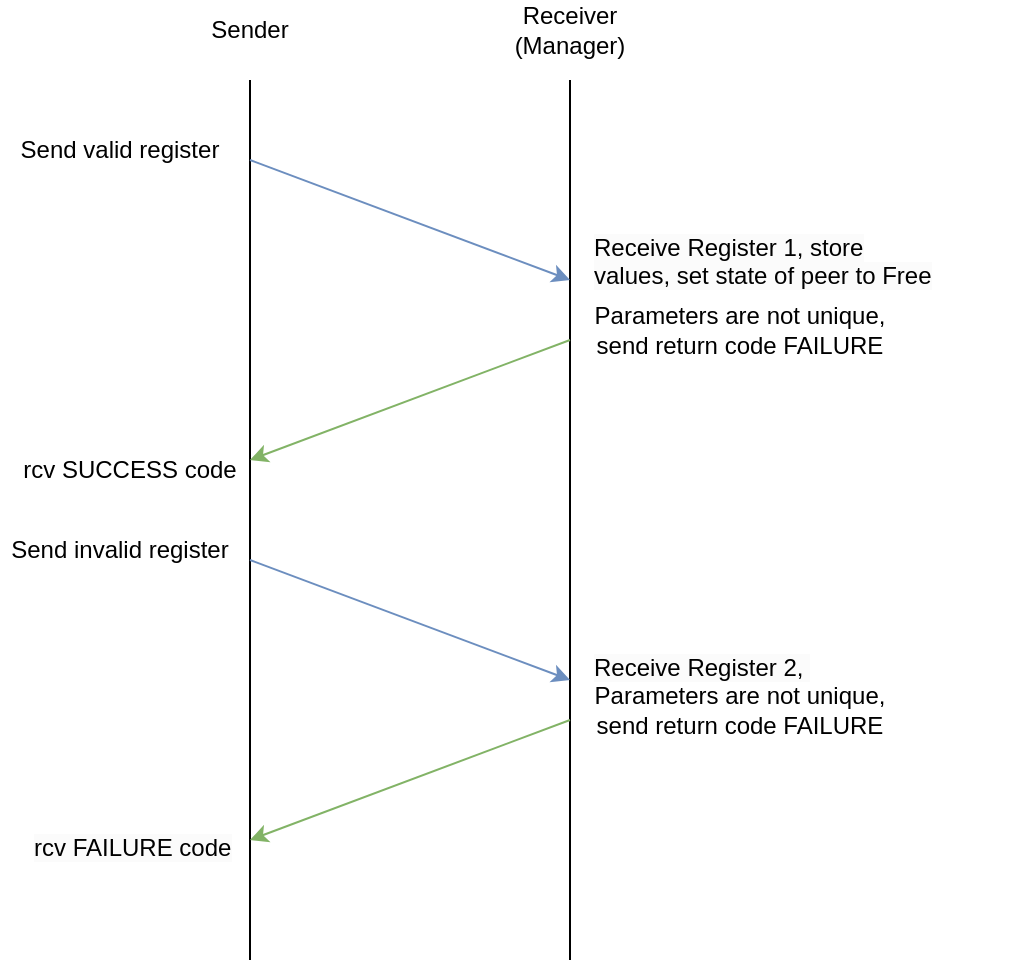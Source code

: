 <mxfile version="26.1.1">
  <diagram name="Page-1" id="24D7lPgVkl0X5DqoHFXx">
    <mxGraphModel dx="1434" dy="780" grid="1" gridSize="10" guides="1" tooltips="1" connect="1" arrows="1" fold="1" page="1" pageScale="1" pageWidth="850" pageHeight="1100" math="0" shadow="0">
      <root>
        <mxCell id="0" />
        <mxCell id="1" parent="0" />
        <mxCell id="t1LqYbG68-Lv4WJQFf1v-1" value="" style="endArrow=none;html=1;rounded=0;" edge="1" parent="1">
          <mxGeometry width="50" height="50" relative="1" as="geometry">
            <mxPoint x="320" y="560" as="sourcePoint" />
            <mxPoint x="320" y="120" as="targetPoint" />
          </mxGeometry>
        </mxCell>
        <mxCell id="t1LqYbG68-Lv4WJQFf1v-2" value="" style="endArrow=none;html=1;rounded=0;" edge="1" parent="1">
          <mxGeometry width="50" height="50" relative="1" as="geometry">
            <mxPoint x="480" y="560" as="sourcePoint" />
            <mxPoint x="480" y="120" as="targetPoint" />
          </mxGeometry>
        </mxCell>
        <mxCell id="t1LqYbG68-Lv4WJQFf1v-3" value="" style="endArrow=classic;html=1;rounded=0;fillColor=#dae8fc;strokeColor=#6c8ebf;" edge="1" parent="1">
          <mxGeometry width="50" height="50" relative="1" as="geometry">
            <mxPoint x="320" y="160" as="sourcePoint" />
            <mxPoint x="480" y="220" as="targetPoint" />
          </mxGeometry>
        </mxCell>
        <mxCell id="t1LqYbG68-Lv4WJQFf1v-4" value="Sender" style="text;strokeColor=none;align=center;fillColor=none;html=1;verticalAlign=middle;whiteSpace=wrap;rounded=0;" vertex="1" parent="1">
          <mxGeometry x="290" y="80" width="60" height="30" as="geometry" />
        </mxCell>
        <mxCell id="t1LqYbG68-Lv4WJQFf1v-5" value="Receiver&lt;div&gt;(Manager)&lt;/div&gt;" style="text;strokeColor=none;align=center;fillColor=none;html=1;verticalAlign=middle;whiteSpace=wrap;rounded=0;" vertex="1" parent="1">
          <mxGeometry x="450" y="80" width="60" height="30" as="geometry" />
        </mxCell>
        <mxCell id="t1LqYbG68-Lv4WJQFf1v-6" value="Send valid register" style="text;strokeColor=none;align=center;fillColor=none;html=1;verticalAlign=middle;whiteSpace=wrap;rounded=0;" vertex="1" parent="1">
          <mxGeometry x="200" y="140" width="110" height="30" as="geometry" />
        </mxCell>
        <mxCell id="t1LqYbG68-Lv4WJQFf1v-10" value="" style="endArrow=classic;html=1;rounded=0;fillColor=#d5e8d4;strokeColor=#82b366;" edge="1" parent="1">
          <mxGeometry width="50" height="50" relative="1" as="geometry">
            <mxPoint x="480" y="250" as="sourcePoint" />
            <mxPoint x="320" y="310" as="targetPoint" />
          </mxGeometry>
        </mxCell>
        <mxCell id="t1LqYbG68-Lv4WJQFf1v-11" value="" style="endArrow=classic;html=1;rounded=0;fillColor=#d5e8d4;strokeColor=#82b366;" edge="1" parent="1">
          <mxGeometry width="50" height="50" relative="1" as="geometry">
            <mxPoint x="480" y="440" as="sourcePoint" />
            <mxPoint x="320" y="500" as="targetPoint" />
          </mxGeometry>
        </mxCell>
        <mxCell id="t1LqYbG68-Lv4WJQFf1v-12" value="rcv SUCCESS code" style="text;strokeColor=none;align=center;fillColor=none;html=1;verticalAlign=middle;whiteSpace=wrap;rounded=0;" vertex="1" parent="1">
          <mxGeometry x="205" y="300" width="110" height="30" as="geometry" />
        </mxCell>
        <mxCell id="t1LqYbG68-Lv4WJQFf1v-13" value="&lt;span style=&quot;color: rgb(0, 0, 0); font-family: Helvetica; font-size: 12px; font-style: normal; font-variant-ligatures: normal; font-variant-caps: normal; font-weight: 400; letter-spacing: normal; orphans: 2; text-align: center; text-indent: 0px; text-transform: none; widows: 2; word-spacing: 0px; -webkit-text-stroke-width: 0px; white-space: normal; background-color: rgb(251, 251, 251); text-decoration-thickness: initial; text-decoration-style: initial; text-decoration-color: initial; float: none; display: inline !important;&quot;&gt;rcv FAILURE code&lt;/span&gt;" style="text;whiteSpace=wrap;html=1;" vertex="1" parent="1">
          <mxGeometry x="210" y="490" width="110" height="40" as="geometry" />
        </mxCell>
        <mxCell id="t1LqYbG68-Lv4WJQFf1v-14" value="Send invalid register" style="text;strokeColor=none;align=center;fillColor=none;html=1;verticalAlign=middle;whiteSpace=wrap;rounded=0;" vertex="1" parent="1">
          <mxGeometry x="195" y="340" width="120" height="30" as="geometry" />
        </mxCell>
        <mxCell id="t1LqYbG68-Lv4WJQFf1v-15" value="&lt;span style=&quot;color: rgb(0, 0, 0); font-family: Helvetica; font-size: 12px; font-style: normal; font-variant-ligatures: normal; font-variant-caps: normal; font-weight: 400; letter-spacing: normal; orphans: 2; text-align: center; text-indent: 0px; text-transform: none; widows: 2; word-spacing: 0px; -webkit-text-stroke-width: 0px; white-space: normal; background-color: rgb(251, 251, 251); text-decoration-thickness: initial; text-decoration-style: initial; text-decoration-color: initial; float: none; display: inline !important;&quot;&gt;Receive Register 2,&amp;nbsp;&lt;/span&gt;" style="text;whiteSpace=wrap;html=1;" vertex="1" parent="1">
          <mxGeometry x="490" y="400" width="210" height="50" as="geometry" />
        </mxCell>
        <mxCell id="t1LqYbG68-Lv4WJQFf1v-16" value="Parameters are not unique, send return code FAILURE" style="text;strokeColor=none;align=center;fillColor=none;html=1;verticalAlign=middle;whiteSpace=wrap;rounded=0;" vertex="1" parent="1">
          <mxGeometry x="490" y="420" width="150" height="30" as="geometry" />
        </mxCell>
        <mxCell id="t1LqYbG68-Lv4WJQFf1v-17" value="" style="endArrow=classic;html=1;rounded=0;fillColor=#dae8fc;strokeColor=#6c8ebf;" edge="1" parent="1">
          <mxGeometry width="50" height="50" relative="1" as="geometry">
            <mxPoint x="320" y="360" as="sourcePoint" />
            <mxPoint x="480" y="420" as="targetPoint" />
          </mxGeometry>
        </mxCell>
        <mxCell id="t1LqYbG68-Lv4WJQFf1v-18" value="&lt;span style=&quot;color: rgb(0, 0, 0); font-family: Helvetica; font-size: 12px; font-style: normal; font-variant-ligatures: normal; font-variant-caps: normal; font-weight: 400; letter-spacing: normal; orphans: 2; text-align: center; text-indent: 0px; text-transform: none; widows: 2; word-spacing: 0px; -webkit-text-stroke-width: 0px; white-space: normal; background-color: rgb(251, 251, 251); text-decoration-thickness: initial; text-decoration-style: initial; text-decoration-color: initial; float: none; display: inline !important;&quot;&gt;Receive Register 1, store values,&amp;nbsp;&lt;/span&gt;&lt;span style=&quot;background-color: light-dark(rgb(251, 251, 251), rgb(21, 21, 21)); color: light-dark(rgb(0, 0, 0), rgb(237, 237, 237)); text-align: center;&quot;&gt;set state of peer to Free&lt;/span&gt;" style="text;whiteSpace=wrap;html=1;" vertex="1" parent="1">
          <mxGeometry x="490" y="190" width="180" height="50" as="geometry" />
        </mxCell>
        <mxCell id="t1LqYbG68-Lv4WJQFf1v-19" value="Parameters are not unique, send return code FAILURE" style="text;strokeColor=none;align=center;fillColor=none;html=1;verticalAlign=middle;whiteSpace=wrap;rounded=0;" vertex="1" parent="1">
          <mxGeometry x="490" y="230" width="150" height="30" as="geometry" />
        </mxCell>
      </root>
    </mxGraphModel>
  </diagram>
</mxfile>
